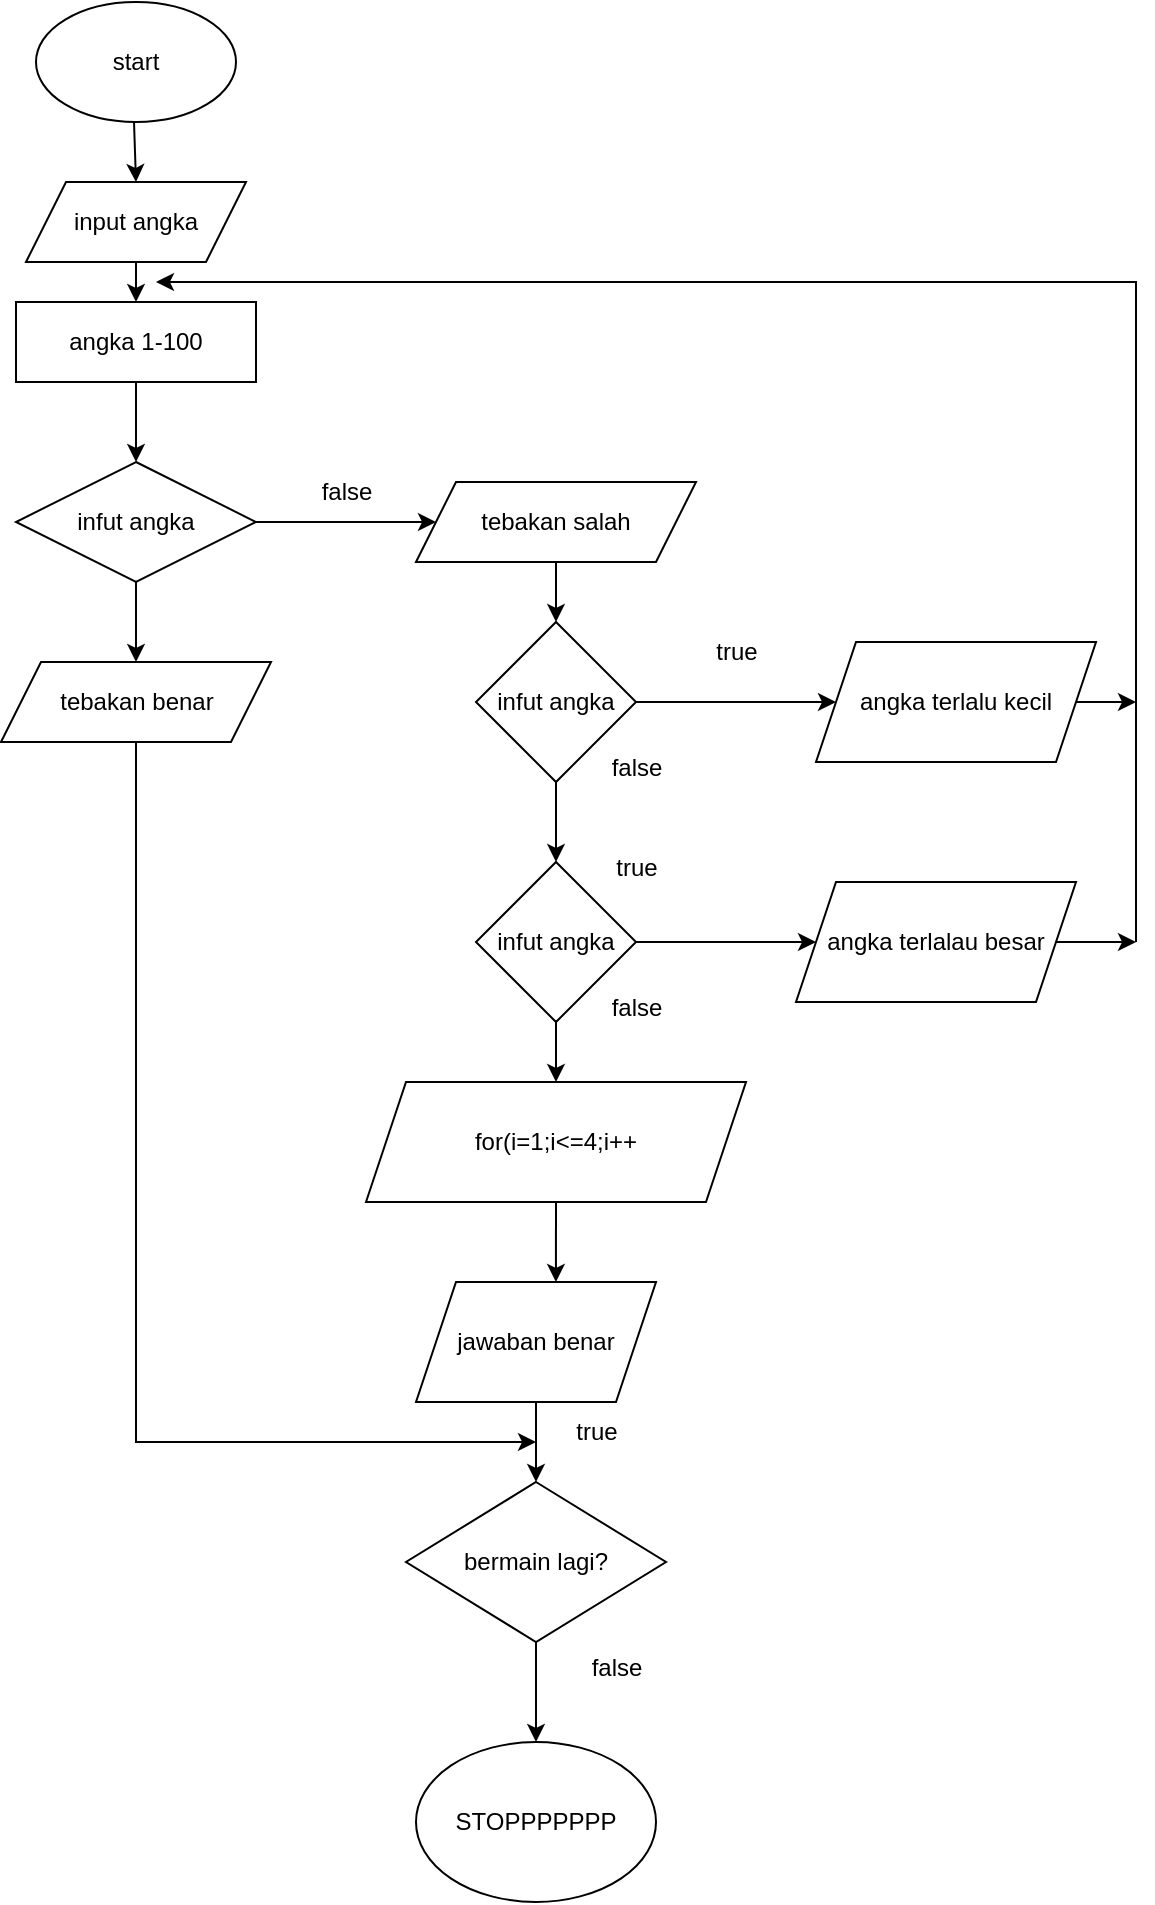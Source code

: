 <mxfile version="22.0.1" type="github">
  <diagram name="Page-1" id="WNTdcsOTEwV0qkNWLO-P">
    <mxGraphModel dx="926" dy="495" grid="1" gridSize="10" guides="1" tooltips="1" connect="1" arrows="1" fold="1" page="1" pageScale="1" pageWidth="850" pageHeight="1100" math="0" shadow="0">
      <root>
        <mxCell id="0" />
        <mxCell id="1" parent="0" />
        <mxCell id="8X68Gds5u7olFPRBKJlB-7" value="start" style="ellipse;whiteSpace=wrap;html=1;" vertex="1" parent="1">
          <mxGeometry x="20" y="10" width="100" height="60" as="geometry" />
        </mxCell>
        <mxCell id="8X68Gds5u7olFPRBKJlB-42" style="edgeStyle=orthogonalEdgeStyle;rounded=0;orthogonalLoop=1;jettySize=auto;html=1;exitX=0.5;exitY=1;exitDx=0;exitDy=0;entryX=0.5;entryY=0;entryDx=0;entryDy=0;" edge="1" parent="1" source="8X68Gds5u7olFPRBKJlB-8" target="8X68Gds5u7olFPRBKJlB-11">
          <mxGeometry relative="1" as="geometry" />
        </mxCell>
        <mxCell id="8X68Gds5u7olFPRBKJlB-8" value="input angka" style="shape=parallelogram;perimeter=parallelogramPerimeter;whiteSpace=wrap;html=1;fixedSize=1;" vertex="1" parent="1">
          <mxGeometry x="15" y="100" width="110" height="40" as="geometry" />
        </mxCell>
        <mxCell id="8X68Gds5u7olFPRBKJlB-10" value="" style="endArrow=classic;html=1;rounded=0;" edge="1" parent="1">
          <mxGeometry width="50" height="50" relative="1" as="geometry">
            <mxPoint x="69" y="70" as="sourcePoint" />
            <mxPoint x="70" y="100" as="targetPoint" />
          </mxGeometry>
        </mxCell>
        <mxCell id="8X68Gds5u7olFPRBKJlB-26" value="" style="edgeStyle=orthogonalEdgeStyle;rounded=0;orthogonalLoop=1;jettySize=auto;html=1;" edge="1" parent="1" source="8X68Gds5u7olFPRBKJlB-11" target="8X68Gds5u7olFPRBKJlB-12">
          <mxGeometry relative="1" as="geometry" />
        </mxCell>
        <mxCell id="8X68Gds5u7olFPRBKJlB-11" value="angka 1-100" style="rounded=0;whiteSpace=wrap;html=1;" vertex="1" parent="1">
          <mxGeometry x="10" y="160" width="120" height="40" as="geometry" />
        </mxCell>
        <mxCell id="8X68Gds5u7olFPRBKJlB-16" style="edgeStyle=orthogonalEdgeStyle;rounded=0;orthogonalLoop=1;jettySize=auto;html=1;exitX=1;exitY=0.5;exitDx=0;exitDy=0;" edge="1" parent="1" source="8X68Gds5u7olFPRBKJlB-12" target="8X68Gds5u7olFPRBKJlB-13">
          <mxGeometry relative="1" as="geometry" />
        </mxCell>
        <mxCell id="8X68Gds5u7olFPRBKJlB-19" style="edgeStyle=orthogonalEdgeStyle;rounded=0;orthogonalLoop=1;jettySize=auto;html=1;exitX=0.5;exitY=1;exitDx=0;exitDy=0;entryX=0.5;entryY=0;entryDx=0;entryDy=0;" edge="1" parent="1" source="8X68Gds5u7olFPRBKJlB-12" target="8X68Gds5u7olFPRBKJlB-18">
          <mxGeometry relative="1" as="geometry" />
        </mxCell>
        <mxCell id="8X68Gds5u7olFPRBKJlB-12" value="infut angka" style="rhombus;whiteSpace=wrap;html=1;" vertex="1" parent="1">
          <mxGeometry x="10" y="240" width="120" height="60" as="geometry" />
        </mxCell>
        <mxCell id="8X68Gds5u7olFPRBKJlB-22" style="edgeStyle=orthogonalEdgeStyle;rounded=0;orthogonalLoop=1;jettySize=auto;html=1;exitX=0.5;exitY=1;exitDx=0;exitDy=0;" edge="1" parent="1" source="8X68Gds5u7olFPRBKJlB-13" target="8X68Gds5u7olFPRBKJlB-20">
          <mxGeometry relative="1" as="geometry" />
        </mxCell>
        <mxCell id="8X68Gds5u7olFPRBKJlB-13" value="tebakan salah" style="shape=parallelogram;perimeter=parallelogramPerimeter;whiteSpace=wrap;html=1;fixedSize=1;" vertex="1" parent="1">
          <mxGeometry x="210" y="250" width="140" height="40" as="geometry" />
        </mxCell>
        <mxCell id="8X68Gds5u7olFPRBKJlB-18" value="tebakan benar" style="shape=parallelogram;perimeter=parallelogramPerimeter;whiteSpace=wrap;html=1;fixedSize=1;" vertex="1" parent="1">
          <mxGeometry x="2.5" y="340" width="135" height="40" as="geometry" />
        </mxCell>
        <mxCell id="8X68Gds5u7olFPRBKJlB-23" style="edgeStyle=orthogonalEdgeStyle;rounded=0;orthogonalLoop=1;jettySize=auto;html=1;" edge="1" parent="1" source="8X68Gds5u7olFPRBKJlB-20">
          <mxGeometry relative="1" as="geometry">
            <mxPoint x="280" y="440" as="targetPoint" />
          </mxGeometry>
        </mxCell>
        <mxCell id="8X68Gds5u7olFPRBKJlB-32" style="edgeStyle=orthogonalEdgeStyle;rounded=0;orthogonalLoop=1;jettySize=auto;html=1;exitX=1;exitY=0.5;exitDx=0;exitDy=0;" edge="1" parent="1" source="8X68Gds5u7olFPRBKJlB-20" target="8X68Gds5u7olFPRBKJlB-29">
          <mxGeometry relative="1" as="geometry" />
        </mxCell>
        <mxCell id="8X68Gds5u7olFPRBKJlB-20" value="infut angka" style="rhombus;whiteSpace=wrap;html=1;" vertex="1" parent="1">
          <mxGeometry x="240" y="320" width="80" height="80" as="geometry" />
        </mxCell>
        <mxCell id="8X68Gds5u7olFPRBKJlB-33" style="edgeStyle=orthogonalEdgeStyle;rounded=0;orthogonalLoop=1;jettySize=auto;html=1;exitX=1;exitY=0.5;exitDx=0;exitDy=0;" edge="1" parent="1" source="8X68Gds5u7olFPRBKJlB-21" target="8X68Gds5u7olFPRBKJlB-30">
          <mxGeometry relative="1" as="geometry" />
        </mxCell>
        <mxCell id="8X68Gds5u7olFPRBKJlB-36" style="edgeStyle=orthogonalEdgeStyle;rounded=0;orthogonalLoop=1;jettySize=auto;html=1;exitX=0.5;exitY=1;exitDx=0;exitDy=0;" edge="1" parent="1" source="8X68Gds5u7olFPRBKJlB-21">
          <mxGeometry relative="1" as="geometry">
            <mxPoint x="280" y="550" as="targetPoint" />
          </mxGeometry>
        </mxCell>
        <mxCell id="8X68Gds5u7olFPRBKJlB-21" value="infut angka" style="rhombus;whiteSpace=wrap;html=1;" vertex="1" parent="1">
          <mxGeometry x="240" y="440" width="80" height="80" as="geometry" />
        </mxCell>
        <mxCell id="8X68Gds5u7olFPRBKJlB-38" style="edgeStyle=orthogonalEdgeStyle;rounded=0;orthogonalLoop=1;jettySize=auto;html=1;exitX=1;exitY=0.5;exitDx=0;exitDy=0;" edge="1" parent="1" source="8X68Gds5u7olFPRBKJlB-29">
          <mxGeometry relative="1" as="geometry">
            <mxPoint x="570" y="360" as="targetPoint" />
          </mxGeometry>
        </mxCell>
        <mxCell id="8X68Gds5u7olFPRBKJlB-29" value="angka terlalu kecil" style="shape=parallelogram;perimeter=parallelogramPerimeter;whiteSpace=wrap;html=1;fixedSize=1;" vertex="1" parent="1">
          <mxGeometry x="410" y="330" width="140" height="60" as="geometry" />
        </mxCell>
        <mxCell id="8X68Gds5u7olFPRBKJlB-39" style="edgeStyle=orthogonalEdgeStyle;rounded=0;orthogonalLoop=1;jettySize=auto;html=1;exitX=1;exitY=0.5;exitDx=0;exitDy=0;" edge="1" parent="1" source="8X68Gds5u7olFPRBKJlB-30">
          <mxGeometry relative="1" as="geometry">
            <mxPoint x="570" y="480" as="targetPoint" />
          </mxGeometry>
        </mxCell>
        <mxCell id="8X68Gds5u7olFPRBKJlB-30" value="angka terlalau besar" style="shape=parallelogram;perimeter=parallelogramPerimeter;whiteSpace=wrap;html=1;fixedSize=1;" vertex="1" parent="1">
          <mxGeometry x="400" y="450" width="140" height="60" as="geometry" />
        </mxCell>
        <mxCell id="8X68Gds5u7olFPRBKJlB-34" value="for(i=1;i&amp;lt;=4;i++" style="shape=parallelogram;perimeter=parallelogramPerimeter;whiteSpace=wrap;html=1;fixedSize=1;" vertex="1" parent="1">
          <mxGeometry x="185" y="550" width="190" height="60" as="geometry" />
        </mxCell>
        <mxCell id="8X68Gds5u7olFPRBKJlB-48" style="edgeStyle=orthogonalEdgeStyle;rounded=0;orthogonalLoop=1;jettySize=auto;html=1;" edge="1" parent="1" source="8X68Gds5u7olFPRBKJlB-35" target="8X68Gds5u7olFPRBKJlB-44">
          <mxGeometry relative="1" as="geometry">
            <mxPoint x="270" y="740" as="targetPoint" />
            <Array as="points" />
          </mxGeometry>
        </mxCell>
        <mxCell id="8X68Gds5u7olFPRBKJlB-35" value="jawaban benar" style="shape=parallelogram;perimeter=parallelogramPerimeter;whiteSpace=wrap;html=1;fixedSize=1;" vertex="1" parent="1">
          <mxGeometry x="210" y="650" width="120" height="60" as="geometry" />
        </mxCell>
        <mxCell id="8X68Gds5u7olFPRBKJlB-37" style="edgeStyle=orthogonalEdgeStyle;rounded=0;orthogonalLoop=1;jettySize=auto;html=1;exitX=0.5;exitY=1;exitDx=0;exitDy=0;entryX=0.583;entryY=0;entryDx=0;entryDy=0;entryPerimeter=0;" edge="1" parent="1" source="8X68Gds5u7olFPRBKJlB-34" target="8X68Gds5u7olFPRBKJlB-35">
          <mxGeometry relative="1" as="geometry" />
        </mxCell>
        <mxCell id="8X68Gds5u7olFPRBKJlB-40" value="" style="endArrow=classic;html=1;rounded=0;" edge="1" parent="1">
          <mxGeometry width="50" height="50" relative="1" as="geometry">
            <mxPoint x="570" y="480" as="sourcePoint" />
            <mxPoint x="80" y="150" as="targetPoint" />
            <Array as="points">
              <mxPoint x="570" y="330" />
              <mxPoint x="570" y="150" />
            </Array>
          </mxGeometry>
        </mxCell>
        <mxCell id="8X68Gds5u7olFPRBKJlB-43" value="" style="endArrow=classic;html=1;rounded=0;exitX=0.5;exitY=1;exitDx=0;exitDy=0;" edge="1" parent="1" source="8X68Gds5u7olFPRBKJlB-18">
          <mxGeometry width="50" height="50" relative="1" as="geometry">
            <mxPoint x="90" y="410" as="sourcePoint" />
            <mxPoint x="270" y="730" as="targetPoint" />
            <Array as="points">
              <mxPoint x="70" y="460" />
              <mxPoint x="70" y="730" />
              <mxPoint x="130" y="730" />
              <mxPoint x="180" y="730" />
            </Array>
          </mxGeometry>
        </mxCell>
        <mxCell id="8X68Gds5u7olFPRBKJlB-50" value="" style="edgeStyle=orthogonalEdgeStyle;rounded=0;orthogonalLoop=1;jettySize=auto;html=1;" edge="1" parent="1" source="8X68Gds5u7olFPRBKJlB-44" target="8X68Gds5u7olFPRBKJlB-49">
          <mxGeometry relative="1" as="geometry" />
        </mxCell>
        <mxCell id="8X68Gds5u7olFPRBKJlB-44" value="bermain lagi?" style="rhombus;whiteSpace=wrap;html=1;" vertex="1" parent="1">
          <mxGeometry x="205" y="750" width="130" height="80" as="geometry" />
        </mxCell>
        <mxCell id="8X68Gds5u7olFPRBKJlB-49" value="STOPPPPPPP" style="ellipse;whiteSpace=wrap;html=1;" vertex="1" parent="1">
          <mxGeometry x="210" y="880" width="120" height="80" as="geometry" />
        </mxCell>
        <mxCell id="8X68Gds5u7olFPRBKJlB-51" value="false" style="text;html=1;align=center;verticalAlign=middle;resizable=0;points=[];autosize=1;strokeColor=none;fillColor=none;" vertex="1" parent="1">
          <mxGeometry x="150" y="240" width="50" height="30" as="geometry" />
        </mxCell>
        <mxCell id="8X68Gds5u7olFPRBKJlB-52" value="true" style="text;html=1;align=center;verticalAlign=middle;resizable=0;points=[];autosize=1;strokeColor=none;fillColor=none;" vertex="1" parent="1">
          <mxGeometry x="350" y="320" width="40" height="30" as="geometry" />
        </mxCell>
        <mxCell id="8X68Gds5u7olFPRBKJlB-53" value="false" style="text;html=1;align=center;verticalAlign=middle;resizable=0;points=[];autosize=1;strokeColor=none;fillColor=none;" vertex="1" parent="1">
          <mxGeometry x="295" y="378" width="50" height="30" as="geometry" />
        </mxCell>
        <mxCell id="8X68Gds5u7olFPRBKJlB-54" value="true" style="text;html=1;align=center;verticalAlign=middle;resizable=0;points=[];autosize=1;strokeColor=none;fillColor=none;" vertex="1" parent="1">
          <mxGeometry x="300" y="428" width="40" height="30" as="geometry" />
        </mxCell>
        <mxCell id="8X68Gds5u7olFPRBKJlB-55" value="false" style="text;html=1;align=center;verticalAlign=middle;resizable=0;points=[];autosize=1;strokeColor=none;fillColor=none;" vertex="1" parent="1">
          <mxGeometry x="295" y="498" width="50" height="30" as="geometry" />
        </mxCell>
        <mxCell id="8X68Gds5u7olFPRBKJlB-58" value="true" style="text;html=1;align=center;verticalAlign=middle;resizable=0;points=[];autosize=1;strokeColor=none;fillColor=none;" vertex="1" parent="1">
          <mxGeometry x="280" y="710" width="40" height="30" as="geometry" />
        </mxCell>
        <mxCell id="8X68Gds5u7olFPRBKJlB-60" value="false" style="text;html=1;align=center;verticalAlign=middle;resizable=0;points=[];autosize=1;strokeColor=none;fillColor=none;" vertex="1" parent="1">
          <mxGeometry x="285" y="828" width="50" height="30" as="geometry" />
        </mxCell>
      </root>
    </mxGraphModel>
  </diagram>
</mxfile>

